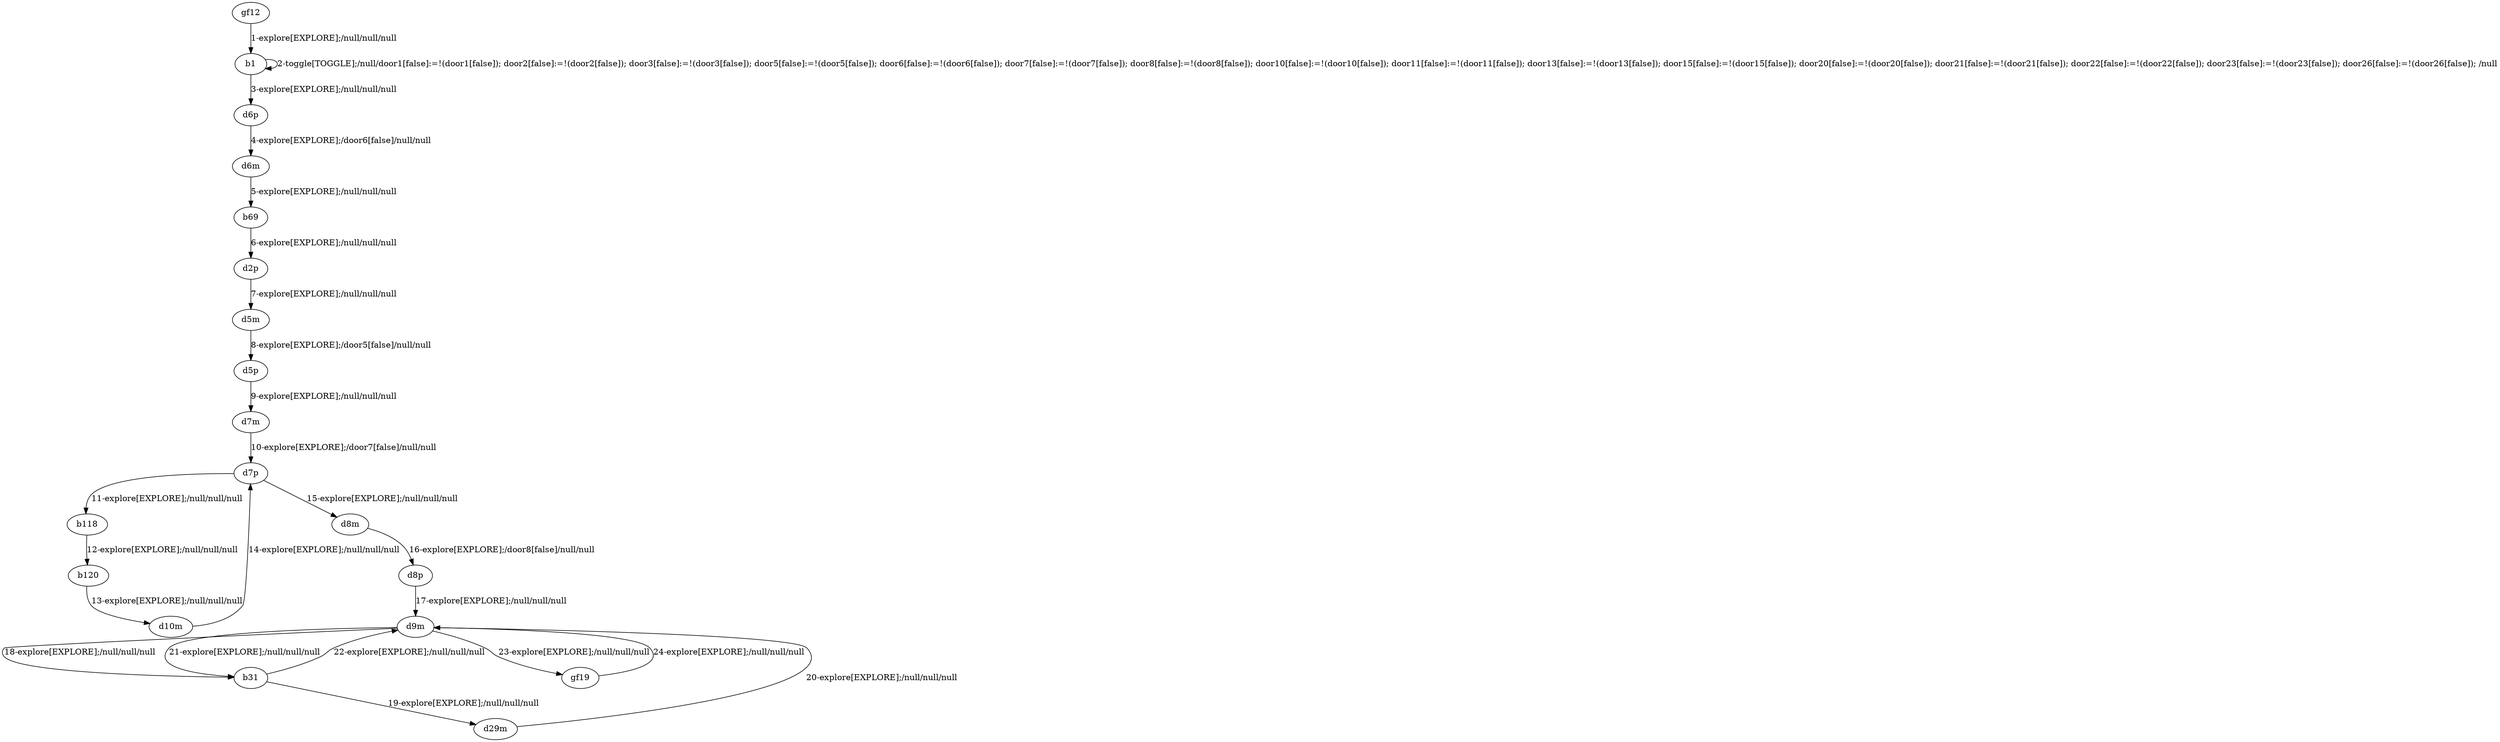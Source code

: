 # Total number of goals covered by this test: 2
# gf19 --> d9m
# d9m --> gf19

digraph g {
"gf12" -> "b1" [label = "1-explore[EXPLORE];/null/null/null"];
"b1" -> "b1" [label = "2-toggle[TOGGLE];/null/door1[false]:=!(door1[false]); door2[false]:=!(door2[false]); door3[false]:=!(door3[false]); door5[false]:=!(door5[false]); door6[false]:=!(door6[false]); door7[false]:=!(door7[false]); door8[false]:=!(door8[false]); door10[false]:=!(door10[false]); door11[false]:=!(door11[false]); door13[false]:=!(door13[false]); door15[false]:=!(door15[false]); door20[false]:=!(door20[false]); door21[false]:=!(door21[false]); door22[false]:=!(door22[false]); door23[false]:=!(door23[false]); door26[false]:=!(door26[false]); /null"];
"b1" -> "d6p" [label = "3-explore[EXPLORE];/null/null/null"];
"d6p" -> "d6m" [label = "4-explore[EXPLORE];/door6[false]/null/null"];
"d6m" -> "b69" [label = "5-explore[EXPLORE];/null/null/null"];
"b69" -> "d2p" [label = "6-explore[EXPLORE];/null/null/null"];
"d2p" -> "d5m" [label = "7-explore[EXPLORE];/null/null/null"];
"d5m" -> "d5p" [label = "8-explore[EXPLORE];/door5[false]/null/null"];
"d5p" -> "d7m" [label = "9-explore[EXPLORE];/null/null/null"];
"d7m" -> "d7p" [label = "10-explore[EXPLORE];/door7[false]/null/null"];
"d7p" -> "b118" [label = "11-explore[EXPLORE];/null/null/null"];
"b118" -> "b120" [label = "12-explore[EXPLORE];/null/null/null"];
"b120" -> "d10m" [label = "13-explore[EXPLORE];/null/null/null"];
"d10m" -> "d7p" [label = "14-explore[EXPLORE];/null/null/null"];
"d7p" -> "d8m" [label = "15-explore[EXPLORE];/null/null/null"];
"d8m" -> "d8p" [label = "16-explore[EXPLORE];/door8[false]/null/null"];
"d8p" -> "d9m" [label = "17-explore[EXPLORE];/null/null/null"];
"d9m" -> "b31" [label = "18-explore[EXPLORE];/null/null/null"];
"b31" -> "d29m" [label = "19-explore[EXPLORE];/null/null/null"];
"d29m" -> "d9m" [label = "20-explore[EXPLORE];/null/null/null"];
"d9m" -> "b31" [label = "21-explore[EXPLORE];/null/null/null"];
"b31" -> "d9m" [label = "22-explore[EXPLORE];/null/null/null"];
"d9m" -> "gf19" [label = "23-explore[EXPLORE];/null/null/null"];
"gf19" -> "d9m" [label = "24-explore[EXPLORE];/null/null/null"];
}